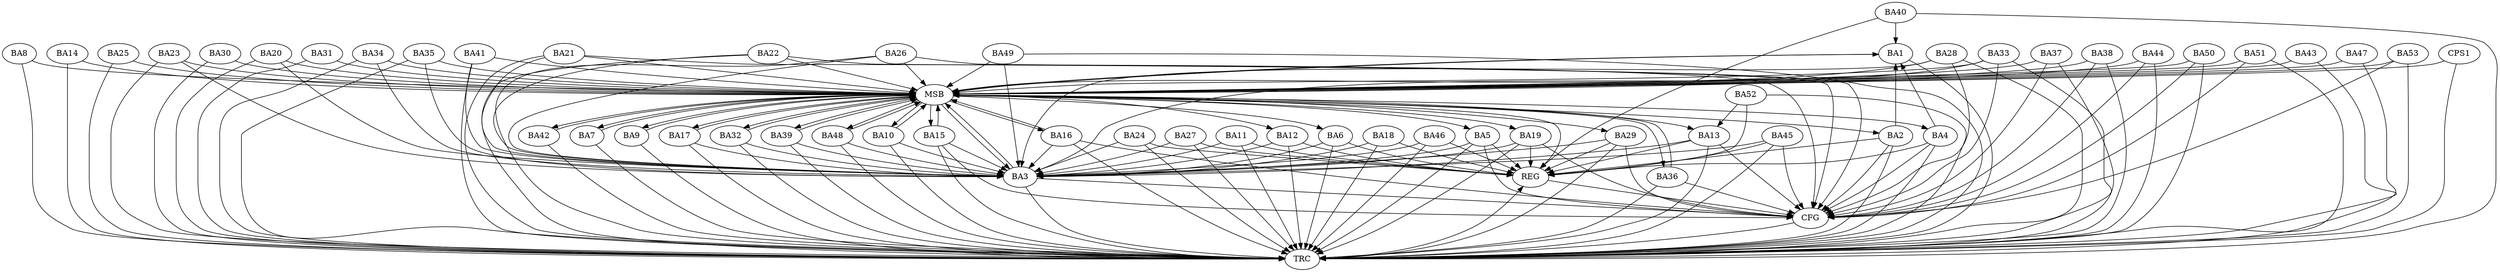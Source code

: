 strict digraph G {
  BA1 [ label="BA1" ];
  BA2 [ label="BA2" ];
  BA3 [ label="BA3" ];
  BA4 [ label="BA4" ];
  BA5 [ label="BA5" ];
  BA6 [ label="BA6" ];
  BA7 [ label="BA7" ];
  BA8 [ label="BA8" ];
  BA9 [ label="BA9" ];
  BA10 [ label="BA10" ];
  BA11 [ label="BA11" ];
  BA12 [ label="BA12" ];
  BA13 [ label="BA13" ];
  BA14 [ label="BA14" ];
  BA15 [ label="BA15" ];
  BA16 [ label="BA16" ];
  BA17 [ label="BA17" ];
  BA18 [ label="BA18" ];
  BA19 [ label="BA19" ];
  BA20 [ label="BA20" ];
  BA21 [ label="BA21" ];
  BA22 [ label="BA22" ];
  BA23 [ label="BA23" ];
  BA24 [ label="BA24" ];
  BA25 [ label="BA25" ];
  BA26 [ label="BA26" ];
  BA27 [ label="BA27" ];
  BA28 [ label="BA28" ];
  BA29 [ label="BA29" ];
  BA30 [ label="BA30" ];
  BA31 [ label="BA31" ];
  BA32 [ label="BA32" ];
  BA33 [ label="BA33" ];
  BA34 [ label="BA34" ];
  BA35 [ label="BA35" ];
  BA36 [ label="BA36" ];
  BA37 [ label="BA37" ];
  BA38 [ label="BA38" ];
  BA39 [ label="BA39" ];
  BA40 [ label="BA40" ];
  BA41 [ label="BA41" ];
  BA42 [ label="BA42" ];
  BA43 [ label="BA43" ];
  BA44 [ label="BA44" ];
  BA45 [ label="BA45" ];
  BA46 [ label="BA46" ];
  BA47 [ label="BA47" ];
  BA48 [ label="BA48" ];
  BA49 [ label="BA49" ];
  BA50 [ label="BA50" ];
  BA51 [ label="BA51" ];
  BA52 [ label="BA52" ];
  BA53 [ label="BA53" ];
  CPS1 [ label="CPS1" ];
  REG [ label="REG" ];
  MSB [ label="MSB" ];
  CFG [ label="CFG" ];
  TRC [ label="TRC" ];
  BA2 -> BA1;
  BA4 -> BA1;
  BA5 -> BA3;
  BA6 -> BA3;
  BA12 -> BA3;
  BA18 -> BA3;
  BA40 -> BA1;
  BA52 -> BA13;
  BA2 -> REG;
  BA4 -> REG;
  BA5 -> REG;
  BA6 -> REG;
  BA11 -> REG;
  BA12 -> REG;
  BA13 -> REG;
  BA18 -> REG;
  BA19 -> REG;
  BA24 -> REG;
  BA27 -> REG;
  BA29 -> REG;
  BA40 -> REG;
  BA45 -> REG;
  BA46 -> REG;
  BA52 -> REG;
  BA1 -> MSB;
  MSB -> BA2;
  MSB -> REG;
  BA3 -> MSB;
  MSB -> BA1;
  BA7 -> MSB;
  MSB -> BA5;
  BA8 -> MSB;
  MSB -> BA4;
  BA9 -> MSB;
  MSB -> BA7;
  BA10 -> MSB;
  BA14 -> MSB;
  MSB -> BA6;
  BA15 -> MSB;
  BA16 -> MSB;
  BA17 -> MSB;
  MSB -> BA9;
  BA20 -> MSB;
  MSB -> BA3;
  BA21 -> MSB;
  MSB -> BA13;
  BA22 -> MSB;
  BA23 -> MSB;
  BA25 -> MSB;
  BA26 -> MSB;
  BA28 -> MSB;
  BA30 -> MSB;
  MSB -> BA15;
  BA31 -> MSB;
  MSB -> BA12;
  BA32 -> MSB;
  BA33 -> MSB;
  BA34 -> MSB;
  BA35 -> MSB;
  MSB -> BA19;
  BA36 -> MSB;
  BA37 -> MSB;
  BA38 -> MSB;
  BA39 -> MSB;
  MSB -> BA29;
  BA41 -> MSB;
  MSB -> BA16;
  BA42 -> MSB;
  BA43 -> MSB;
  MSB -> BA39;
  BA44 -> MSB;
  BA47 -> MSB;
  MSB -> BA17;
  BA48 -> MSB;
  MSB -> BA32;
  BA49 -> MSB;
  BA50 -> MSB;
  BA51 -> MSB;
  BA53 -> MSB;
  CPS1 -> MSB;
  MSB -> BA48;
  MSB -> BA42;
  MSB -> BA10;
  MSB -> BA36;
  BA29 -> CFG;
  BA38 -> CFG;
  BA28 -> CFG;
  BA26 -> CFG;
  BA13 -> CFG;
  BA4 -> CFG;
  BA50 -> CFG;
  BA2 -> CFG;
  BA19 -> CFG;
  BA51 -> CFG;
  BA33 -> CFG;
  BA15 -> CFG;
  BA5 -> CFG;
  BA44 -> CFG;
  BA36 -> CFG;
  BA53 -> CFG;
  BA3 -> CFG;
  BA45 -> CFG;
  BA37 -> CFG;
  BA22 -> CFG;
  BA21 -> CFG;
  BA16 -> CFG;
  REG -> CFG;
  BA1 -> TRC;
  BA2 -> TRC;
  BA3 -> TRC;
  BA4 -> TRC;
  BA5 -> TRC;
  BA6 -> TRC;
  BA7 -> TRC;
  BA8 -> TRC;
  BA9 -> TRC;
  BA10 -> TRC;
  BA11 -> TRC;
  BA12 -> TRC;
  BA13 -> TRC;
  BA14 -> TRC;
  BA15 -> TRC;
  BA16 -> TRC;
  BA17 -> TRC;
  BA18 -> TRC;
  BA19 -> TRC;
  BA20 -> TRC;
  BA21 -> TRC;
  BA22 -> TRC;
  BA23 -> TRC;
  BA24 -> TRC;
  BA25 -> TRC;
  BA26 -> TRC;
  BA27 -> TRC;
  BA28 -> TRC;
  BA29 -> TRC;
  BA30 -> TRC;
  BA31 -> TRC;
  BA32 -> TRC;
  BA33 -> TRC;
  BA34 -> TRC;
  BA35 -> TRC;
  BA36 -> TRC;
  BA37 -> TRC;
  BA38 -> TRC;
  BA39 -> TRC;
  BA40 -> TRC;
  BA41 -> TRC;
  BA42 -> TRC;
  BA43 -> TRC;
  BA44 -> TRC;
  BA45 -> TRC;
  BA46 -> TRC;
  BA47 -> TRC;
  BA48 -> TRC;
  BA49 -> TRC;
  BA50 -> TRC;
  BA51 -> TRC;
  BA52 -> TRC;
  BA53 -> TRC;
  CPS1 -> TRC;
  CFG -> TRC;
  TRC -> REG;
  BA15 -> BA3;
  BA49 -> BA3;
  BA19 -> BA3;
  BA23 -> BA3;
  BA11 -> BA3;
  BA13 -> BA3;
  BA28 -> BA3;
  BA10 -> BA3;
  BA34 -> BA3;
  BA22 -> BA3;
  BA39 -> BA3;
  BA48 -> BA3;
  BA41 -> BA3;
  BA35 -> BA3;
  BA46 -> BA3;
  BA17 -> BA3;
  BA27 -> BA3;
  BA32 -> BA3;
  BA45 -> BA3;
  BA16 -> BA3;
  BA29 -> BA3;
  BA21 -> BA3;
  BA26 -> BA3;
  BA24 -> BA3;
  BA33 -> BA3;
  BA20 -> BA3;
}
